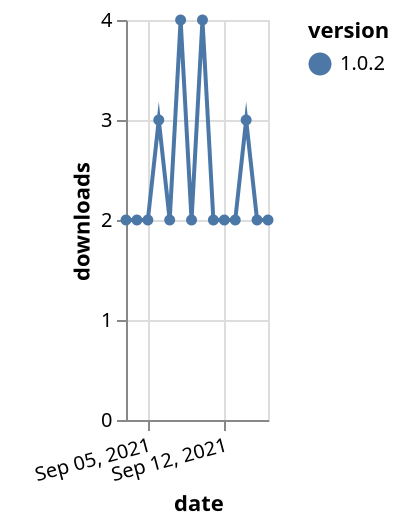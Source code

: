 {"$schema": "https://vega.github.io/schema/vega-lite/v5.json", "description": "A simple bar chart with embedded data.", "data": {"values": [{"date": "2021-09-03", "total": 3221, "delta": 2, "version": "1.0.2"}, {"date": "2021-09-04", "total": 3223, "delta": 2, "version": "1.0.2"}, {"date": "2021-09-05", "total": 3225, "delta": 2, "version": "1.0.2"}, {"date": "2021-09-06", "total": 3228, "delta": 3, "version": "1.0.2"}, {"date": "2021-09-07", "total": 3230, "delta": 2, "version": "1.0.2"}, {"date": "2021-09-08", "total": 3234, "delta": 4, "version": "1.0.2"}, {"date": "2021-09-09", "total": 3236, "delta": 2, "version": "1.0.2"}, {"date": "2021-09-10", "total": 3240, "delta": 4, "version": "1.0.2"}, {"date": "2021-09-11", "total": 3242, "delta": 2, "version": "1.0.2"}, {"date": "2021-09-12", "total": 3244, "delta": 2, "version": "1.0.2"}, {"date": "2021-09-13", "total": 3246, "delta": 2, "version": "1.0.2"}, {"date": "2021-09-14", "total": 3249, "delta": 3, "version": "1.0.2"}, {"date": "2021-09-15", "total": 3251, "delta": 2, "version": "1.0.2"}, {"date": "2021-09-16", "total": 3253, "delta": 2, "version": "1.0.2"}]}, "width": "container", "mark": {"type": "line", "point": {"filled": true}}, "encoding": {"x": {"field": "date", "type": "temporal", "timeUnit": "yearmonthdate", "title": "date", "axis": {"labelAngle": -15}}, "y": {"field": "delta", "type": "quantitative", "title": "downloads"}, "color": {"field": "version", "type": "nominal"}, "tooltip": {"field": "delta"}}}